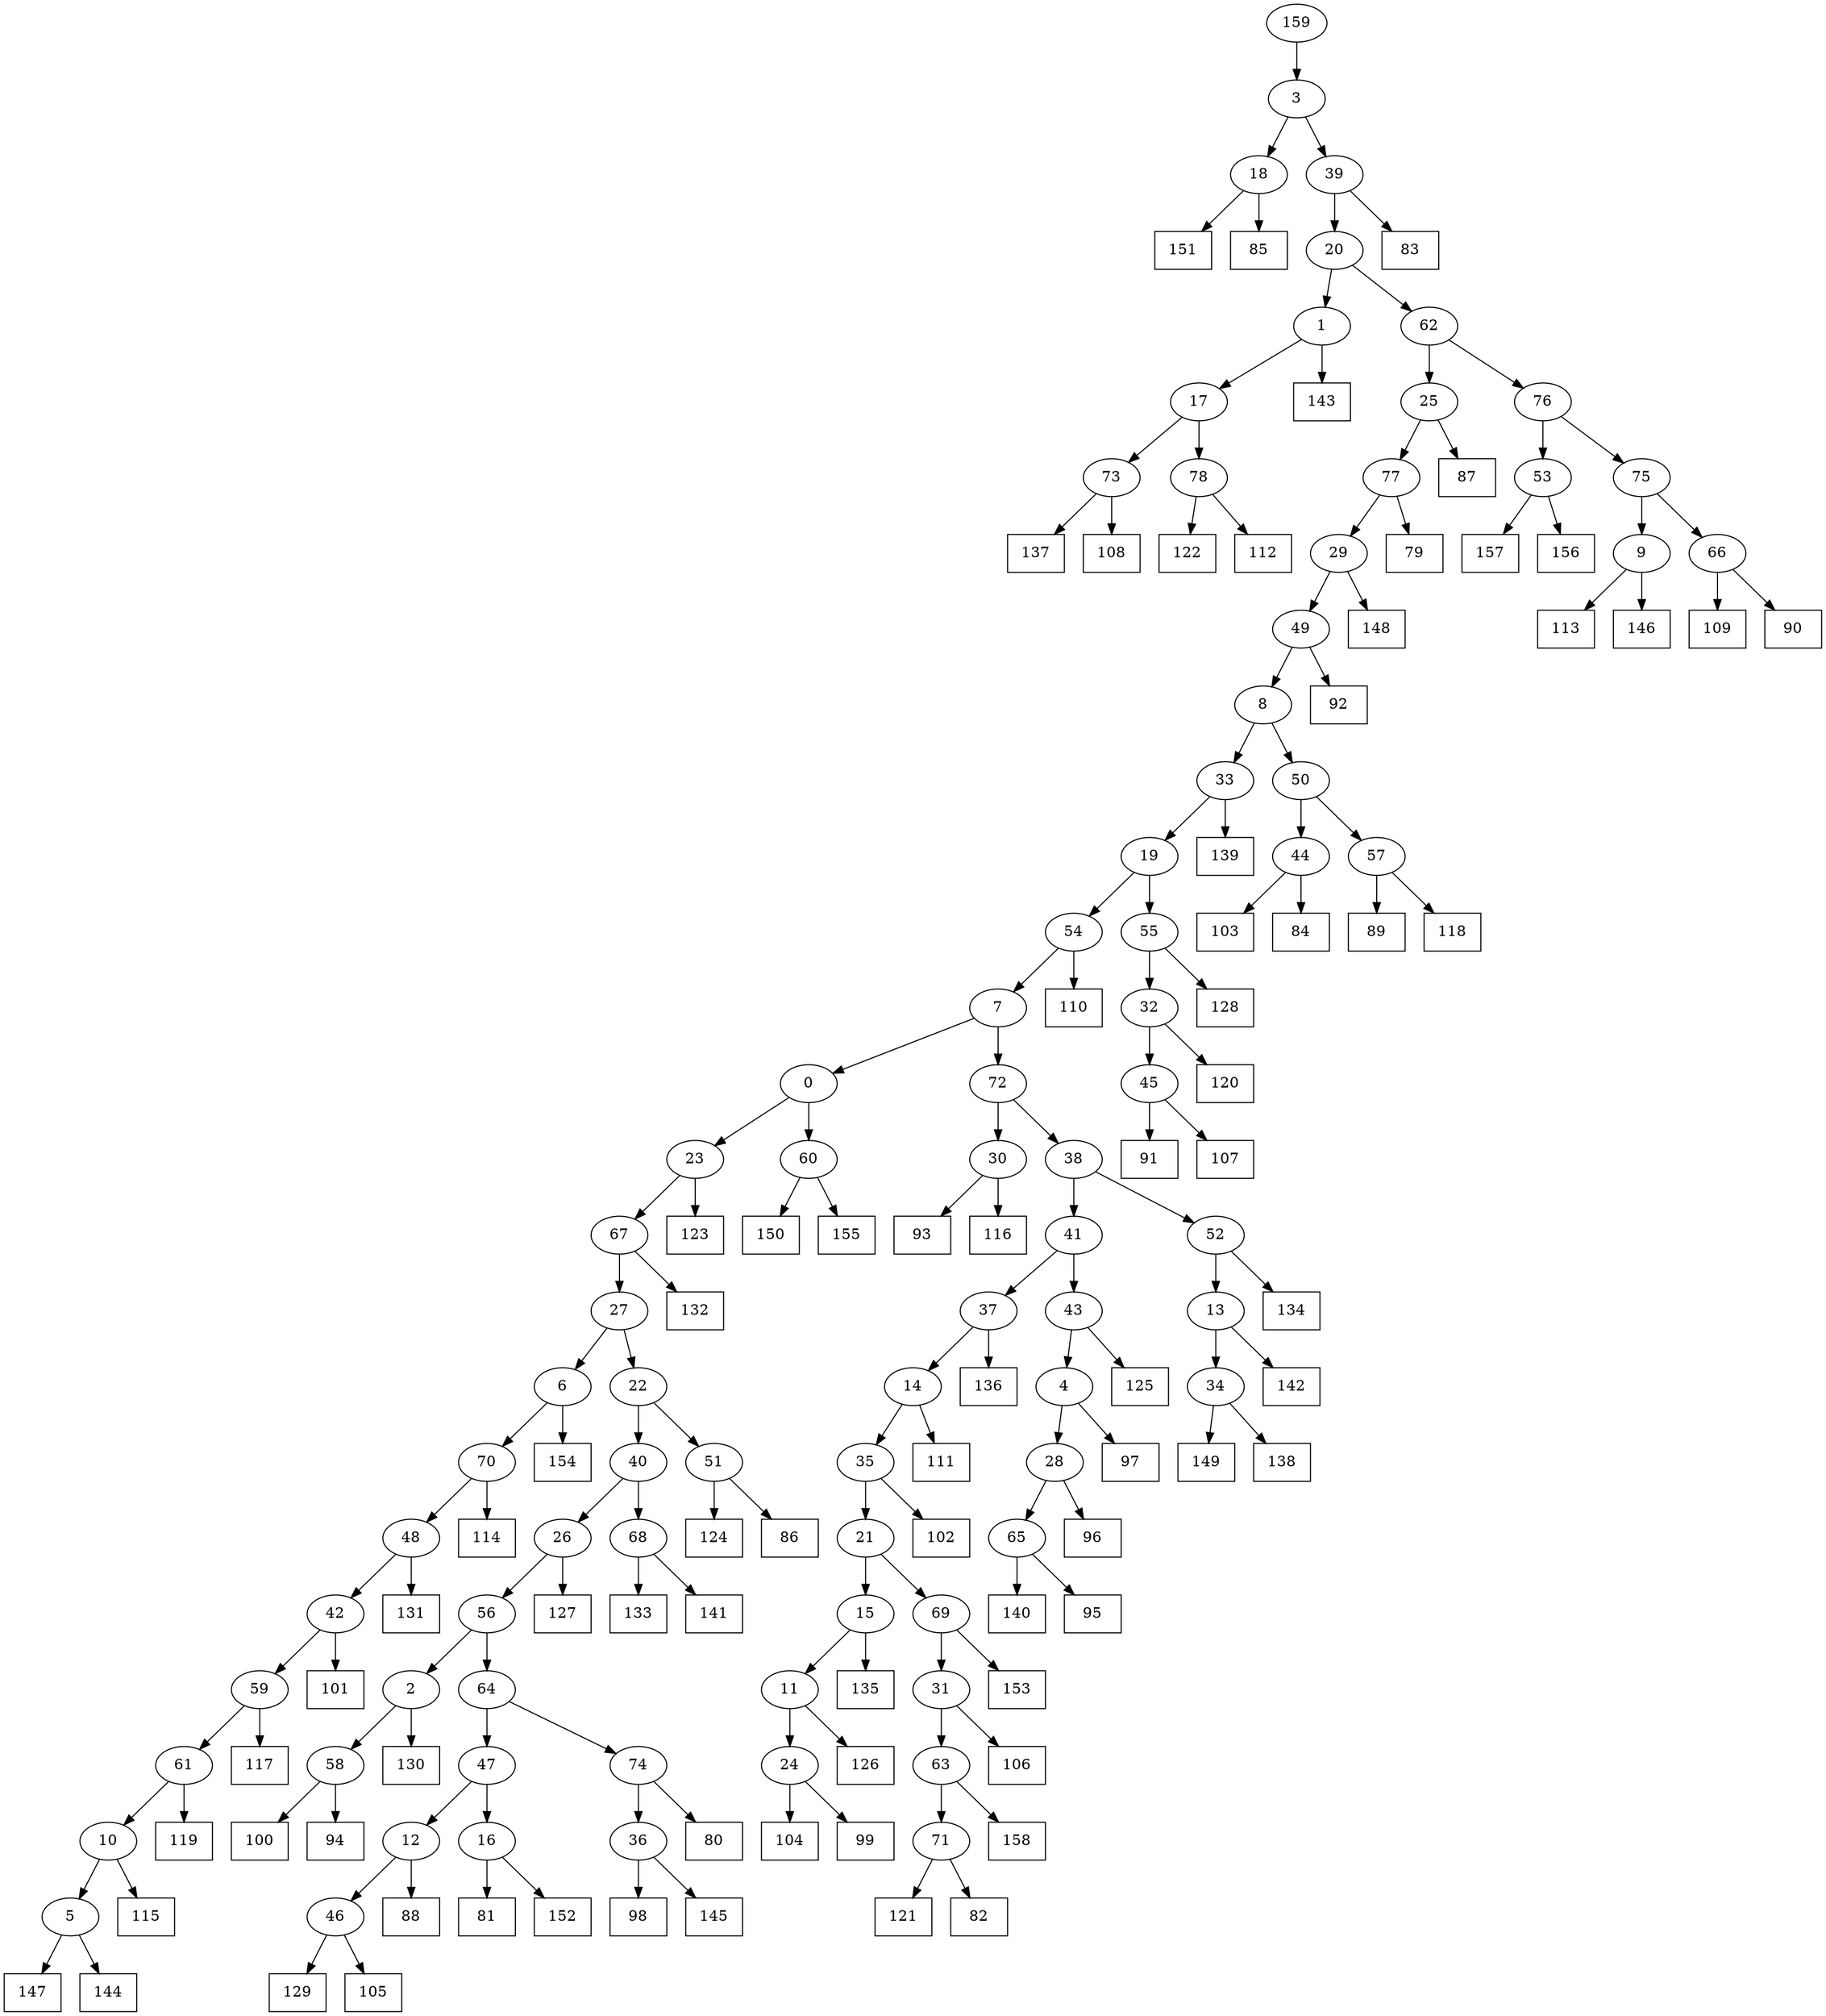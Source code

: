 digraph G {
0[label="0"];
1[label="1"];
2[label="2"];
3[label="3"];
4[label="4"];
5[label="5"];
6[label="6"];
7[label="7"];
8[label="8"];
9[label="9"];
10[label="10"];
11[label="11"];
12[label="12"];
13[label="13"];
14[label="14"];
15[label="15"];
16[label="16"];
17[label="17"];
18[label="18"];
19[label="19"];
20[label="20"];
21[label="21"];
22[label="22"];
23[label="23"];
24[label="24"];
25[label="25"];
26[label="26"];
27[label="27"];
28[label="28"];
29[label="29"];
30[label="30"];
31[label="31"];
32[label="32"];
33[label="33"];
34[label="34"];
35[label="35"];
36[label="36"];
37[label="37"];
38[label="38"];
39[label="39"];
40[label="40"];
41[label="41"];
42[label="42"];
43[label="43"];
44[label="44"];
45[label="45"];
46[label="46"];
47[label="47"];
48[label="48"];
49[label="49"];
50[label="50"];
51[label="51"];
52[label="52"];
53[label="53"];
54[label="54"];
55[label="55"];
56[label="56"];
57[label="57"];
58[label="58"];
59[label="59"];
60[label="60"];
61[label="61"];
62[label="62"];
63[label="63"];
64[label="64"];
65[label="65"];
66[label="66"];
67[label="67"];
68[label="68"];
69[label="69"];
70[label="70"];
71[label="71"];
72[label="72"];
73[label="73"];
74[label="74"];
75[label="75"];
76[label="76"];
77[label="77"];
78[label="78"];
79[shape=box,label="98"];
80[shape=box,label="133"];
81[shape=box,label="151"];
82[shape=box,label="81"];
83[shape=box,label="141"];
84[shape=box,label="152"];
85[shape=box,label="140"];
86[shape=box,label="126"];
87[shape=box,label="83"];
88[shape=box,label="110"];
89[shape=box,label="121"];
90[shape=box,label="150"];
91[shape=box,label="120"];
92[shape=box,label="113"];
93[shape=box,label="137"];
94[shape=box,label="129"];
95[shape=box,label="130"];
96[shape=box,label="132"];
97[shape=box,label="89"];
98[shape=box,label="119"];
99[shape=box,label="91"];
100[shape=box,label="115"];
101[shape=box,label="149"];
102[shape=box,label="136"];
103[shape=box,label="105"];
104[shape=box,label="135"];
105[shape=box,label="96"];
106[shape=box,label="128"];
107[shape=box,label="139"];
108[shape=box,label="101"];
109[shape=box,label="117"];
110[shape=box,label="124"];
111[shape=box,label="86"];
112[shape=box,label="134"];
113[shape=box,label="107"];
114[shape=box,label="102"];
115[shape=box,label="106"];
116[shape=box,label="92"];
117[shape=box,label="108"];
118[shape=box,label="88"];
119[shape=box,label="104"];
120[shape=box,label="147"];
121[shape=box,label="111"];
122[shape=box,label="109"];
123[shape=box,label="122"];
124[shape=box,label="79"];
125[shape=box,label="154"];
126[shape=box,label="82"];
127[shape=box,label="157"];
128[shape=box,label="127"];
129[shape=box,label="155"];
130[shape=box,label="95"];
131[shape=box,label="99"];
132[shape=box,label="146"];
133[shape=box,label="87"];
134[shape=box,label="156"];
135[shape=box,label="100"];
136[shape=box,label="142"];
137[shape=box,label="145"];
138[shape=box,label="144"];
139[shape=box,label="90"];
140[shape=box,label="94"];
141[shape=box,label="153"];
142[shape=box,label="97"];
143[shape=box,label="118"];
144[shape=box,label="103"];
145[shape=box,label="131"];
146[shape=box,label="85"];
147[shape=box,label="93"];
148[shape=box,label="138"];
149[shape=box,label="125"];
150[shape=box,label="148"];
151[shape=box,label="116"];
152[shape=box,label="114"];
153[shape=box,label="84"];
154[shape=box,label="143"];
155[shape=box,label="158"];
156[shape=box,label="80"];
157[shape=box,label="112"];
158[shape=box,label="123"];
159[label="159"];
48->145 ;
58->135 ;
54->88 ;
25->133 ;
61->98 ;
35->114 ;
4->142 ;
73->93 ;
60->129 ;
70->152 ;
68->83 ;
57->97 ;
53->134 ;
42->108 ;
71->89 ;
25->77 ;
34->148 ;
44->144 ;
57->143 ;
72->38 ;
38->41 ;
65->85 ;
8->50 ;
1->154 ;
7->72 ;
5->120 ;
26->128 ;
51->111 ;
32->45 ;
45->113 ;
54->7 ;
36->137 ;
49->116 ;
63->71 ;
71->126 ;
6->70 ;
20->1 ;
159->3 ;
75->9 ;
2->95 ;
12->118 ;
9->92 ;
52->112 ;
63->155 ;
55->106 ;
75->66 ;
10->5 ;
46->103 ;
9->132 ;
66->139 ;
48->42 ;
24->131 ;
38->52 ;
49->8 ;
37->14 ;
5->138 ;
14->121 ;
11->86 ;
78->157 ;
19->54 ;
46->94 ;
33->107 ;
50->44 ;
44->153 ;
2->58 ;
27->22 ;
33->19 ;
47->12 ;
12->46 ;
14->35 ;
34->101 ;
62->76 ;
7->0 ;
0->60 ;
16->84 ;
24->119 ;
52->13 ;
13->34 ;
69->141 ;
76->75 ;
17->78 ;
15->11 ;
11->24 ;
41->37 ;
60->90 ;
21->69 ;
70->48 ;
42->59 ;
59->109 ;
65->130 ;
39->87 ;
31->63 ;
21->15 ;
15->104 ;
58->140 ;
53->127 ;
28->65 ;
22->40 ;
23->158 ;
20->62 ;
18->146 ;
67->27 ;
40->26 ;
35->21 ;
72->30 ;
30->147 ;
37->102 ;
26->56 ;
56->2 ;
1->17 ;
77->124 ;
19->55 ;
55->32 ;
23->67 ;
67->96 ;
62->25 ;
27->6 ;
6->125 ;
28->105 ;
30->151 ;
61->10 ;
10->100 ;
32->91 ;
64->47 ;
66->122 ;
13->136 ;
4->28 ;
3->18 ;
18->81 ;
59->61 ;
69->31 ;
31->115 ;
29->49 ;
43->4 ;
74->36 ;
36->79 ;
3->39 ;
39->20 ;
0->23 ;
17->73 ;
73->117 ;
45->99 ;
76->53 ;
77->29 ;
29->150 ;
51->110 ;
56->64 ;
22->51 ;
40->68 ;
68->80 ;
8->33 ;
41->43 ;
43->149 ;
50->57 ;
47->16 ;
16->82 ;
78->123 ;
64->74 ;
74->156 ;
}
